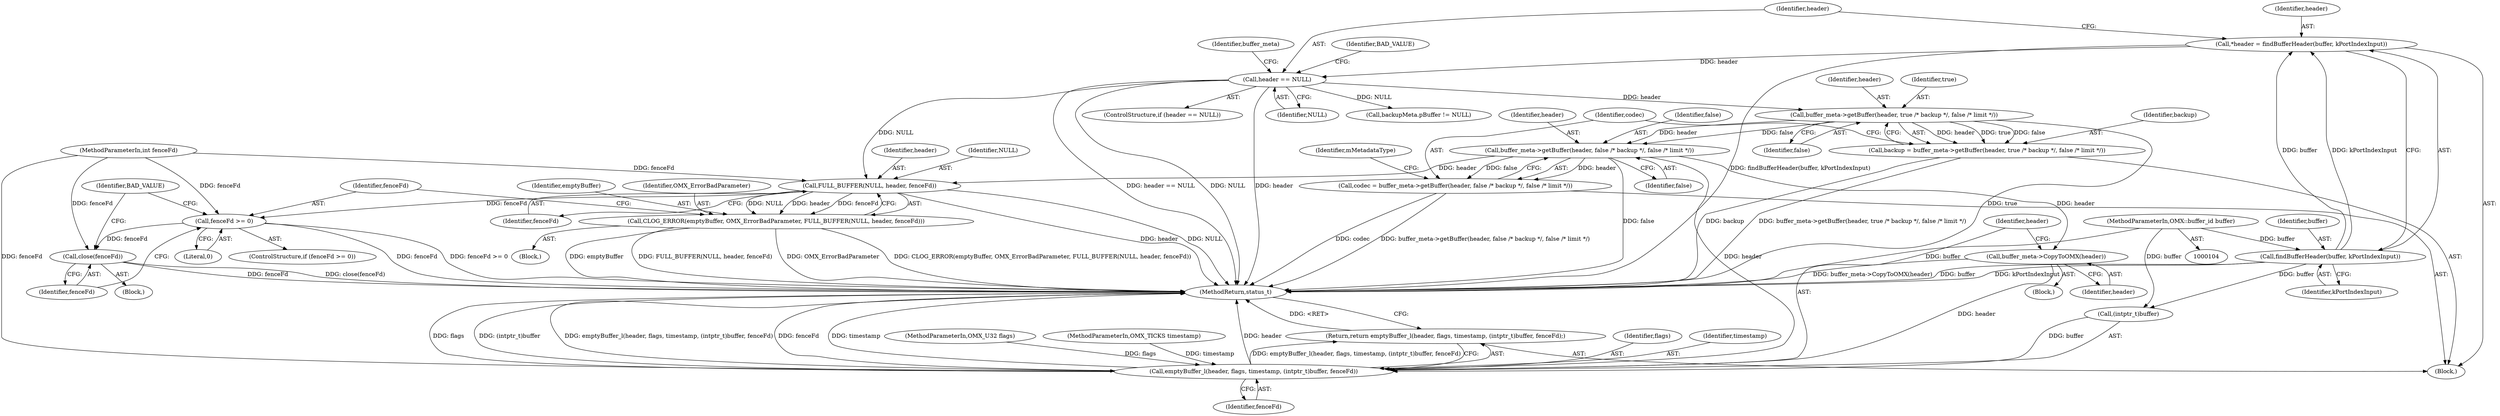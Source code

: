 digraph "0_Android_b351eabb428c7ca85a34513c64601f437923d576_4@pointer" {
"1000137" [label="(Call,buffer_meta->getBuffer(header, true /* backup */, false /* limit */))"];
"1000120" [label="(Call,header == NULL)"];
"1000114" [label="(Call,*header = findBufferHeader(buffer, kPortIndexInput))"];
"1000116" [label="(Call,findBufferHeader(buffer, kPortIndexInput))"];
"1000105" [label="(MethodParameterIn,OMX::buffer_id buffer)"];
"1000135" [label="(Call,backup = buffer_meta->getBuffer(header, true /* backup */, false /* limit */))"];
"1000144" [label="(Call,buffer_meta->getBuffer(header, false /* backup */, false /* limit */))"];
"1000142" [label="(Call,codec = buffer_meta->getBuffer(header, false /* backup */, false /* limit */))"];
"1000253" [label="(Call,FULL_BUFFER(NULL, header, fenceFd))"];
"1000250" [label="(Call,CLOG_ERROR(emptyBuffer, OMX_ErrorBadParameter, FULL_BUFFER(NULL, header, fenceFd)))"];
"1000258" [label="(Call,fenceFd >= 0)"];
"1000262" [label="(Call,close(fenceFd))"];
"1000276" [label="(Call,buffer_meta->CopyToOMX(header))"];
"1000279" [label="(Call,emptyBuffer_l(header, flags, timestamp, (intptr_t)buffer, fenceFd))"];
"1000278" [label="(Return,return emptyBuffer_l(header, flags, timestamp, (intptr_t)buffer, fenceFd);)"];
"1000108" [label="(MethodParameterIn,OMX_U32 flags)"];
"1000249" [label="(Block,)"];
"1000116" [label="(Call,findBufferHeader(buffer, kPortIndexInput))"];
"1000265" [label="(Identifier,BAD_VALUE)"];
"1000142" [label="(Call,codec = buffer_meta->getBuffer(header, false /* backup */, false /* limit */))"];
"1000109" [label="(MethodParameterIn,OMX_TICKS timestamp)"];
"1000111" [label="(Block,)"];
"1000283" [label="(Call,(intptr_t)buffer)"];
"1000277" [label="(Identifier,header)"];
"1000117" [label="(Identifier,buffer)"];
"1000125" [label="(Identifier,BAD_VALUE)"];
"1000138" [label="(Identifier,header)"];
"1000279" [label="(Call,emptyBuffer_l(header, flags, timestamp, (intptr_t)buffer, fenceFd))"];
"1000145" [label="(Identifier,header)"];
"1000114" [label="(Call,*header = findBufferHeader(buffer, kPortIndexInput))"];
"1000278" [label="(Return,return emptyBuffer_l(header, flags, timestamp, (intptr_t)buffer, fenceFd);)"];
"1000136" [label="(Identifier,backup)"];
"1000251" [label="(Identifier,emptyBuffer)"];
"1000120" [label="(Call,header == NULL)"];
"1000115" [label="(Identifier,header)"];
"1000144" [label="(Call,buffer_meta->getBuffer(header, false /* backup */, false /* limit */))"];
"1000110" [label="(MethodParameterIn,int fenceFd)"];
"1000286" [label="(Identifier,fenceFd)"];
"1000119" [label="(ControlStructure,if (header == NULL))"];
"1000253" [label="(Call,FULL_BUFFER(NULL, header, fenceFd))"];
"1000256" [label="(Identifier,fenceFd)"];
"1000118" [label="(Identifier,kPortIndexInput)"];
"1000140" [label="(Identifier,false)"];
"1000258" [label="(Call,fenceFd >= 0)"];
"1000255" [label="(Identifier,header)"];
"1000135" [label="(Call,backup = buffer_meta->getBuffer(header, true /* backup */, false /* limit */))"];
"1000276" [label="(Call,buffer_meta->CopyToOMX(header))"];
"1000254" [label="(Identifier,NULL)"];
"1000260" [label="(Literal,0)"];
"1000147" [label="(Identifier,false)"];
"1000137" [label="(Call,buffer_meta->getBuffer(header, true /* backup */, false /* limit */))"];
"1000262" [label="(Call,close(fenceFd))"];
"1000152" [label="(Identifier,mMetadataType)"];
"1000257" [label="(ControlStructure,if (fenceFd >= 0))"];
"1000281" [label="(Identifier,flags)"];
"1000263" [label="(Identifier,fenceFd)"];
"1000128" [label="(Identifier,buffer_meta)"];
"1000282" [label="(Identifier,timestamp)"];
"1000287" [label="(MethodReturn,status_t)"];
"1000259" [label="(Identifier,fenceFd)"];
"1000280" [label="(Identifier,header)"];
"1000261" [label="(Block,)"];
"1000203" [label="(Call,backupMeta.pBuffer != NULL)"];
"1000252" [label="(Identifier,OMX_ErrorBadParameter)"];
"1000234" [label="(Block,)"];
"1000250" [label="(Call,CLOG_ERROR(emptyBuffer, OMX_ErrorBadParameter, FULL_BUFFER(NULL, header, fenceFd)))"];
"1000139" [label="(Identifier,true)"];
"1000122" [label="(Identifier,NULL)"];
"1000143" [label="(Identifier,codec)"];
"1000146" [label="(Identifier,false)"];
"1000105" [label="(MethodParameterIn,OMX::buffer_id buffer)"];
"1000121" [label="(Identifier,header)"];
"1000137" -> "1000135"  [label="AST: "];
"1000137" -> "1000140"  [label="CFG: "];
"1000138" -> "1000137"  [label="AST: "];
"1000139" -> "1000137"  [label="AST: "];
"1000140" -> "1000137"  [label="AST: "];
"1000135" -> "1000137"  [label="CFG: "];
"1000137" -> "1000287"  [label="DDG: true"];
"1000137" -> "1000135"  [label="DDG: header"];
"1000137" -> "1000135"  [label="DDG: true"];
"1000137" -> "1000135"  [label="DDG: false"];
"1000120" -> "1000137"  [label="DDG: header"];
"1000137" -> "1000144"  [label="DDG: header"];
"1000137" -> "1000144"  [label="DDG: false"];
"1000120" -> "1000119"  [label="AST: "];
"1000120" -> "1000122"  [label="CFG: "];
"1000121" -> "1000120"  [label="AST: "];
"1000122" -> "1000120"  [label="AST: "];
"1000125" -> "1000120"  [label="CFG: "];
"1000128" -> "1000120"  [label="CFG: "];
"1000120" -> "1000287"  [label="DDG: header"];
"1000120" -> "1000287"  [label="DDG: header == NULL"];
"1000120" -> "1000287"  [label="DDG: NULL"];
"1000114" -> "1000120"  [label="DDG: header"];
"1000120" -> "1000203"  [label="DDG: NULL"];
"1000120" -> "1000253"  [label="DDG: NULL"];
"1000114" -> "1000111"  [label="AST: "];
"1000114" -> "1000116"  [label="CFG: "];
"1000115" -> "1000114"  [label="AST: "];
"1000116" -> "1000114"  [label="AST: "];
"1000121" -> "1000114"  [label="CFG: "];
"1000114" -> "1000287"  [label="DDG: findBufferHeader(buffer, kPortIndexInput)"];
"1000116" -> "1000114"  [label="DDG: buffer"];
"1000116" -> "1000114"  [label="DDG: kPortIndexInput"];
"1000116" -> "1000118"  [label="CFG: "];
"1000117" -> "1000116"  [label="AST: "];
"1000118" -> "1000116"  [label="AST: "];
"1000116" -> "1000287"  [label="DDG: kPortIndexInput"];
"1000116" -> "1000287"  [label="DDG: buffer"];
"1000105" -> "1000116"  [label="DDG: buffer"];
"1000116" -> "1000283"  [label="DDG: buffer"];
"1000105" -> "1000104"  [label="AST: "];
"1000105" -> "1000287"  [label="DDG: buffer"];
"1000105" -> "1000283"  [label="DDG: buffer"];
"1000135" -> "1000111"  [label="AST: "];
"1000136" -> "1000135"  [label="AST: "];
"1000143" -> "1000135"  [label="CFG: "];
"1000135" -> "1000287"  [label="DDG: backup"];
"1000135" -> "1000287"  [label="DDG: buffer_meta->getBuffer(header, true /* backup */, false /* limit */)"];
"1000144" -> "1000142"  [label="AST: "];
"1000144" -> "1000147"  [label="CFG: "];
"1000145" -> "1000144"  [label="AST: "];
"1000146" -> "1000144"  [label="AST: "];
"1000147" -> "1000144"  [label="AST: "];
"1000142" -> "1000144"  [label="CFG: "];
"1000144" -> "1000287"  [label="DDG: false"];
"1000144" -> "1000142"  [label="DDG: header"];
"1000144" -> "1000142"  [label="DDG: false"];
"1000144" -> "1000253"  [label="DDG: header"];
"1000144" -> "1000276"  [label="DDG: header"];
"1000144" -> "1000279"  [label="DDG: header"];
"1000142" -> "1000111"  [label="AST: "];
"1000143" -> "1000142"  [label="AST: "];
"1000152" -> "1000142"  [label="CFG: "];
"1000142" -> "1000287"  [label="DDG: buffer_meta->getBuffer(header, false /* backup */, false /* limit */)"];
"1000142" -> "1000287"  [label="DDG: codec"];
"1000253" -> "1000250"  [label="AST: "];
"1000253" -> "1000256"  [label="CFG: "];
"1000254" -> "1000253"  [label="AST: "];
"1000255" -> "1000253"  [label="AST: "];
"1000256" -> "1000253"  [label="AST: "];
"1000250" -> "1000253"  [label="CFG: "];
"1000253" -> "1000287"  [label="DDG: header"];
"1000253" -> "1000287"  [label="DDG: NULL"];
"1000253" -> "1000250"  [label="DDG: NULL"];
"1000253" -> "1000250"  [label="DDG: header"];
"1000253" -> "1000250"  [label="DDG: fenceFd"];
"1000110" -> "1000253"  [label="DDG: fenceFd"];
"1000253" -> "1000258"  [label="DDG: fenceFd"];
"1000250" -> "1000249"  [label="AST: "];
"1000251" -> "1000250"  [label="AST: "];
"1000252" -> "1000250"  [label="AST: "];
"1000259" -> "1000250"  [label="CFG: "];
"1000250" -> "1000287"  [label="DDG: emptyBuffer"];
"1000250" -> "1000287"  [label="DDG: FULL_BUFFER(NULL, header, fenceFd)"];
"1000250" -> "1000287"  [label="DDG: OMX_ErrorBadParameter"];
"1000250" -> "1000287"  [label="DDG: CLOG_ERROR(emptyBuffer, OMX_ErrorBadParameter, FULL_BUFFER(NULL, header, fenceFd))"];
"1000258" -> "1000257"  [label="AST: "];
"1000258" -> "1000260"  [label="CFG: "];
"1000259" -> "1000258"  [label="AST: "];
"1000260" -> "1000258"  [label="AST: "];
"1000263" -> "1000258"  [label="CFG: "];
"1000265" -> "1000258"  [label="CFG: "];
"1000258" -> "1000287"  [label="DDG: fenceFd"];
"1000258" -> "1000287"  [label="DDG: fenceFd >= 0"];
"1000110" -> "1000258"  [label="DDG: fenceFd"];
"1000258" -> "1000262"  [label="DDG: fenceFd"];
"1000262" -> "1000261"  [label="AST: "];
"1000262" -> "1000263"  [label="CFG: "];
"1000263" -> "1000262"  [label="AST: "];
"1000265" -> "1000262"  [label="CFG: "];
"1000262" -> "1000287"  [label="DDG: fenceFd"];
"1000262" -> "1000287"  [label="DDG: close(fenceFd)"];
"1000110" -> "1000262"  [label="DDG: fenceFd"];
"1000276" -> "1000234"  [label="AST: "];
"1000276" -> "1000277"  [label="CFG: "];
"1000277" -> "1000276"  [label="AST: "];
"1000280" -> "1000276"  [label="CFG: "];
"1000276" -> "1000287"  [label="DDG: buffer_meta->CopyToOMX(header)"];
"1000276" -> "1000279"  [label="DDG: header"];
"1000279" -> "1000278"  [label="AST: "];
"1000279" -> "1000286"  [label="CFG: "];
"1000280" -> "1000279"  [label="AST: "];
"1000281" -> "1000279"  [label="AST: "];
"1000282" -> "1000279"  [label="AST: "];
"1000283" -> "1000279"  [label="AST: "];
"1000286" -> "1000279"  [label="AST: "];
"1000278" -> "1000279"  [label="CFG: "];
"1000279" -> "1000287"  [label="DDG: fenceFd"];
"1000279" -> "1000287"  [label="DDG: timestamp"];
"1000279" -> "1000287"  [label="DDG: header"];
"1000279" -> "1000287"  [label="DDG: flags"];
"1000279" -> "1000287"  [label="DDG: (intptr_t)buffer"];
"1000279" -> "1000287"  [label="DDG: emptyBuffer_l(header, flags, timestamp, (intptr_t)buffer, fenceFd)"];
"1000279" -> "1000278"  [label="DDG: emptyBuffer_l(header, flags, timestamp, (intptr_t)buffer, fenceFd)"];
"1000108" -> "1000279"  [label="DDG: flags"];
"1000109" -> "1000279"  [label="DDG: timestamp"];
"1000283" -> "1000279"  [label="DDG: buffer"];
"1000110" -> "1000279"  [label="DDG: fenceFd"];
"1000278" -> "1000111"  [label="AST: "];
"1000287" -> "1000278"  [label="CFG: "];
"1000278" -> "1000287"  [label="DDG: <RET>"];
}
